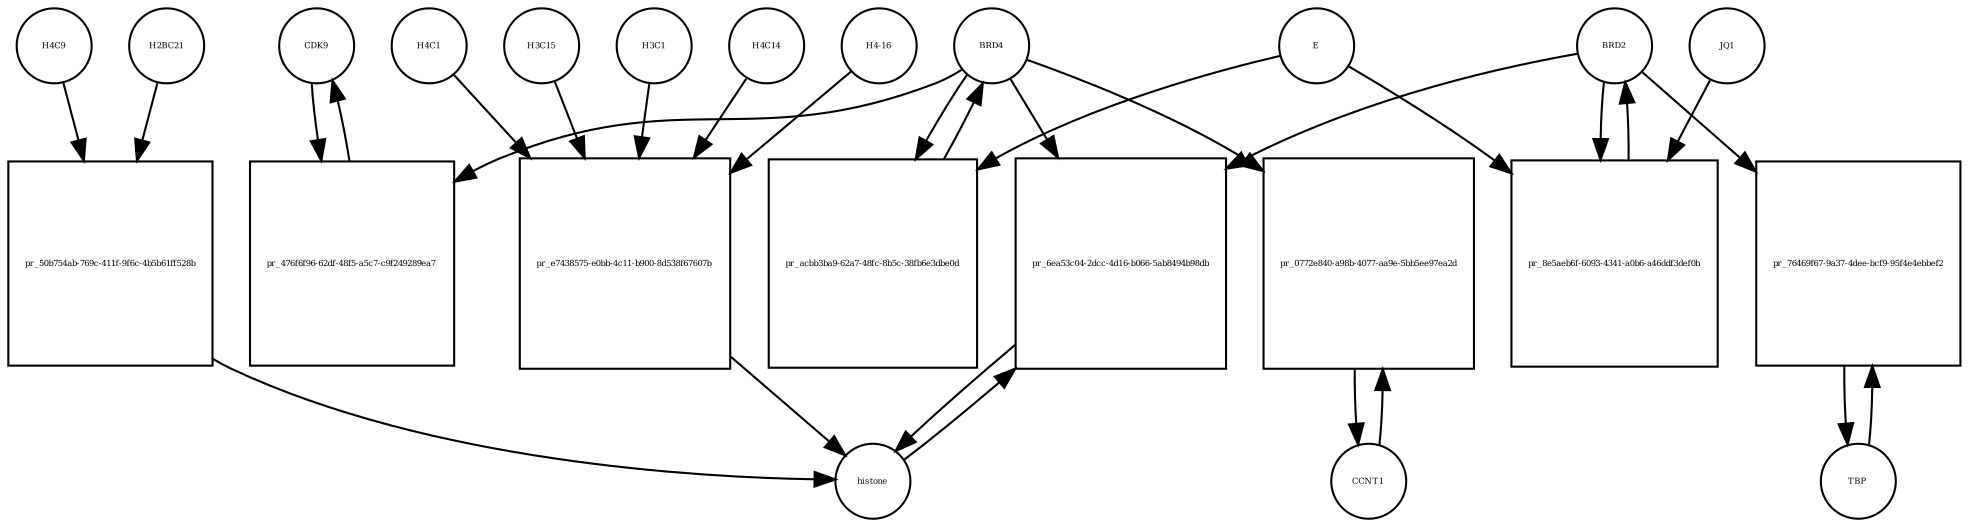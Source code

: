 strict digraph  {
CDK9 [annotation="", bipartite=0, cls=macromolecule, fontsize=4, label=CDK9, shape=circle];
"pr_476f6f96-62df-48f5-a5c7-c9f249289ea7" [annotation="", bipartite=1, cls=process, fontsize=4, label="pr_476f6f96-62df-48f5-a5c7-c9f249289ea7", shape=square];
BRD4 [annotation="", bipartite=0, cls=macromolecule, fontsize=4, label=BRD4, shape=circle];
CCNT1 [annotation="", bipartite=0, cls=macromolecule, fontsize=4, label=CCNT1, shape=circle];
"pr_0772e840-a98b-4077-aa9e-5bb5ee97ea2d" [annotation="", bipartite=1, cls=process, fontsize=4, label="pr_0772e840-a98b-4077-aa9e-5bb5ee97ea2d", shape=square];
histone [annotation="", bipartite=0, cls=complex, fontsize=4, label=histone, shape=circle];
"pr_6ea53c04-2dcc-4d16-b066-5ab8494b98db" [annotation="", bipartite=1, cls=process, fontsize=4, label="pr_6ea53c04-2dcc-4d16-b066-5ab8494b98db", shape=square];
BRD2 [annotation="", bipartite=0, cls=macromolecule, fontsize=4, label=BRD2, shape=circle];
"pr_acbb3ba9-62a7-48fc-8b5c-38fb6e3dbe0d" [annotation="", bipartite=1, cls=process, fontsize=4, label="pr_acbb3ba9-62a7-48fc-8b5c-38fb6e3dbe0d", shape=square];
E [annotation=urn_miriam_ncbiprotein_BCD58755, bipartite=0, cls=macromolecule, fontsize=4, label=E, shape=circle];
H4C14 [annotation="", bipartite=0, cls=macromolecule, fontsize=4, label=H4C14, shape=circle];
"pr_e7438575-e0bb-4c11-b900-8d538f67607b" [annotation="", bipartite=1, cls=process, fontsize=4, label="pr_e7438575-e0bb-4c11-b900-8d538f67607b", shape=square];
"H4-16" [annotation="", bipartite=0, cls=macromolecule, fontsize=4, label="H4-16", shape=circle];
H4C1 [annotation="", bipartite=0, cls=macromolecule, fontsize=4, label=H4C1, shape=circle];
H3C15 [annotation="", bipartite=0, cls=macromolecule, fontsize=4, label=H3C15, shape=circle];
H3C1 [annotation="", bipartite=0, cls=macromolecule, fontsize=4, label=H3C1, shape=circle];
"pr_8e5aeb6f-6093-4341-a0b6-a46ddf3def0b" [annotation="", bipartite=1, cls=process, fontsize=4, label="pr_8e5aeb6f-6093-4341-a0b6-a46ddf3def0b", shape=square];
JQ1 [annotation="", bipartite=0, cls=macromolecule, fontsize=4, label=JQ1, shape=circle];
TBP [annotation="", bipartite=0, cls=macromolecule, fontsize=4, label=TBP, shape=circle];
"pr_76469f67-9a37-4dee-bcf9-95f4e4ebbef2" [annotation="", bipartite=1, cls=process, fontsize=4, label="pr_76469f67-9a37-4dee-bcf9-95f4e4ebbef2", shape=square];
H4C9 [annotation="", bipartite=0, cls=macromolecule, fontsize=4, label=H4C9, shape=circle];
"pr_50b754ab-769c-411f-9f6c-4b5b61ff528b" [annotation="", bipartite=1, cls=process, fontsize=4, label="pr_50b754ab-769c-411f-9f6c-4b5b61ff528b", shape=square];
H2BC21 [annotation="", bipartite=0, cls=macromolecule, fontsize=4, label=H2BC21, shape=circle];
CDK9 -> "pr_476f6f96-62df-48f5-a5c7-c9f249289ea7"  [annotation="", interaction_type=consumption];
"pr_476f6f96-62df-48f5-a5c7-c9f249289ea7" -> CDK9  [annotation="", interaction_type=production];
BRD4 -> "pr_476f6f96-62df-48f5-a5c7-c9f249289ea7"  [annotation=urn_miriam_taxonomy_10090, interaction_type=catalysis];
BRD4 -> "pr_0772e840-a98b-4077-aa9e-5bb5ee97ea2d"  [annotation="", interaction_type=catalysis];
BRD4 -> "pr_6ea53c04-2dcc-4d16-b066-5ab8494b98db"  [annotation="urn_miriam_doi_10.1038%2Fnsmb.3228.|urn_miriam_doi_10.1016%2Fj.molcel.2008.01.018", interaction_type=catalysis];
BRD4 -> "pr_acbb3ba9-62a7-48fc-8b5c-38fb6e3dbe0d"  [annotation="", interaction_type=consumption];
CCNT1 -> "pr_0772e840-a98b-4077-aa9e-5bb5ee97ea2d"  [annotation="", interaction_type=consumption];
"pr_0772e840-a98b-4077-aa9e-5bb5ee97ea2d" -> CCNT1  [annotation="", interaction_type=production];
histone -> "pr_6ea53c04-2dcc-4d16-b066-5ab8494b98db"  [annotation="", interaction_type=consumption];
"pr_6ea53c04-2dcc-4d16-b066-5ab8494b98db" -> histone  [annotation="", interaction_type=production];
BRD2 -> "pr_6ea53c04-2dcc-4d16-b066-5ab8494b98db"  [annotation="urn_miriam_doi_10.1038%2Fnsmb.3228.|urn_miriam_doi_10.1016%2Fj.molcel.2008.01.018", interaction_type=catalysis];
BRD2 -> "pr_8e5aeb6f-6093-4341-a0b6-a46ddf3def0b"  [annotation="", interaction_type=consumption];
BRD2 -> "pr_76469f67-9a37-4dee-bcf9-95f4e4ebbef2"  [annotation="urn_miriam_doi_10.1007%2Fs11010-006-9223-6", interaction_type=catalysis];
"pr_acbb3ba9-62a7-48fc-8b5c-38fb6e3dbe0d" -> BRD4  [annotation="", interaction_type=production];
E -> "pr_acbb3ba9-62a7-48fc-8b5c-38fb6e3dbe0d"  [annotation="urn_miriam_doi_10.1038%2Fs41586-020-2286-9", interaction_type=inhibition];
E -> "pr_8e5aeb6f-6093-4341-a0b6-a46ddf3def0b"  [annotation="urn_miriam_doi_10.1038%2Fs41586-020-2286-9|urn_miriam_doi_10.1080%2F15592294.2018.1469891", interaction_type=inhibition];
H4C14 -> "pr_e7438575-e0bb-4c11-b900-8d538f67607b"  [annotation="", interaction_type=consumption];
"pr_e7438575-e0bb-4c11-b900-8d538f67607b" -> histone  [annotation="", interaction_type=production];
"H4-16" -> "pr_e7438575-e0bb-4c11-b900-8d538f67607b"  [annotation="", interaction_type=consumption];
H4C1 -> "pr_e7438575-e0bb-4c11-b900-8d538f67607b"  [annotation="", interaction_type=consumption];
H3C15 -> "pr_e7438575-e0bb-4c11-b900-8d538f67607b"  [annotation="", interaction_type=consumption];
H3C1 -> "pr_e7438575-e0bb-4c11-b900-8d538f67607b"  [annotation="", interaction_type=consumption];
"pr_8e5aeb6f-6093-4341-a0b6-a46ddf3def0b" -> BRD2  [annotation="", interaction_type=production];
JQ1 -> "pr_8e5aeb6f-6093-4341-a0b6-a46ddf3def0b"  [annotation="urn_miriam_doi_10.1038%2Fs41586-020-2286-9|urn_miriam_doi_10.1080%2F15592294.2018.1469891", interaction_type=inhibition];
TBP -> "pr_76469f67-9a37-4dee-bcf9-95f4e4ebbef2"  [annotation="", interaction_type=consumption];
"pr_76469f67-9a37-4dee-bcf9-95f4e4ebbef2" -> TBP  [annotation="", interaction_type=production];
H4C9 -> "pr_50b754ab-769c-411f-9f6c-4b5b61ff528b"  [annotation="", interaction_type=consumption];
"pr_50b754ab-769c-411f-9f6c-4b5b61ff528b" -> histone  [annotation="", interaction_type=production];
H2BC21 -> "pr_50b754ab-769c-411f-9f6c-4b5b61ff528b"  [annotation="", interaction_type=consumption];
}
